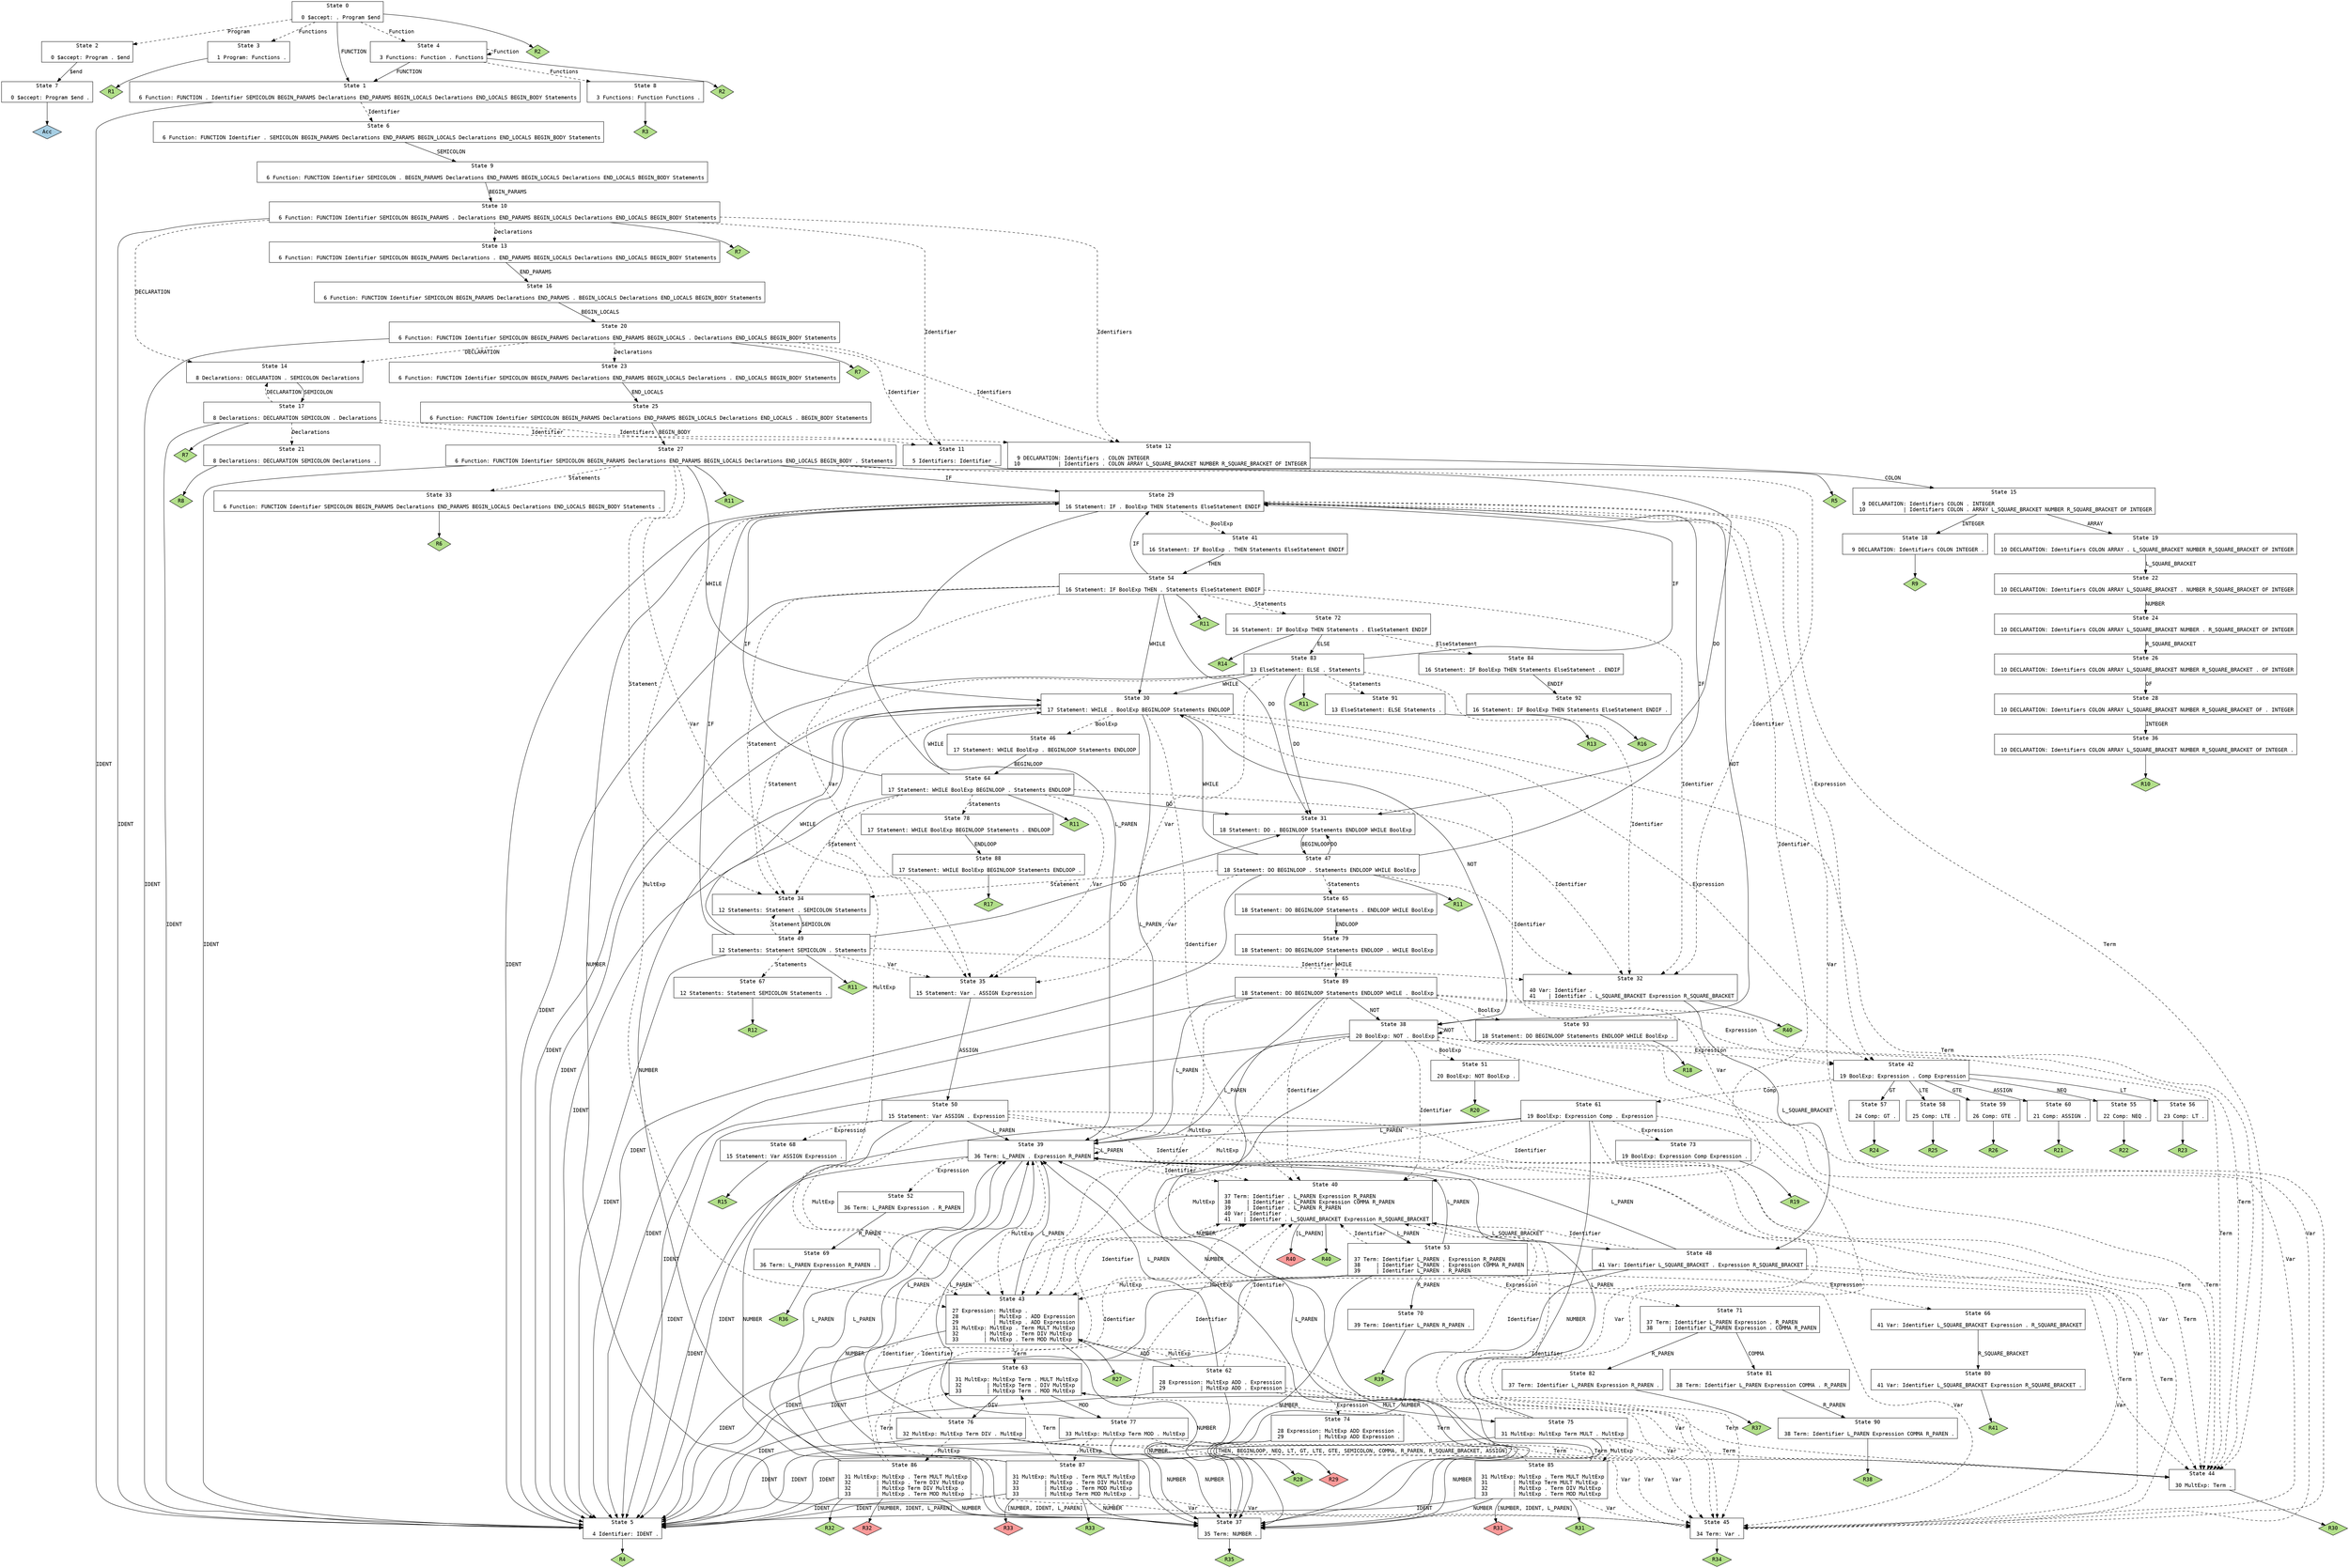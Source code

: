// Generated by GNU Bison 3.0.4.
// Report bugs to <bug-bison@gnu.org>.
// Home page: <http://www.gnu.org/software/bison/>.

digraph "miniL.y"
{
  node [fontname = courier, shape = box, colorscheme = paired6]
  edge [fontname = courier]

  0 [label="State 0\n\l  0 $accept: . Program $end\l"]
  0 -> 1 [style=solid label="FUNCTION"]
  0 -> 2 [style=dashed label="Program"]
  0 -> 3 [style=dashed label="Functions"]
  0 -> 4 [style=dashed label="Function"]
  0 -> "0R2" [style=solid]
 "0R2" [label="R2", fillcolor=3, shape=diamond, style=filled]
  1 [label="State 1\n\l  6 Function: FUNCTION . Identifier SEMICOLON BEGIN_PARAMS Declarations END_PARAMS BEGIN_LOCALS Declarations END_LOCALS BEGIN_BODY Statements\l"]
  1 -> 5 [style=solid label="IDENT"]
  1 -> 6 [style=dashed label="Identifier"]
  2 [label="State 2\n\l  0 $accept: Program . $end\l"]
  2 -> 7 [style=solid label="$end"]
  3 [label="State 3\n\l  1 Program: Functions .\l"]
  3 -> "3R1" [style=solid]
 "3R1" [label="R1", fillcolor=3, shape=diamond, style=filled]
  4 [label="State 4\n\l  3 Functions: Function . Functions\l"]
  4 -> 1 [style=solid label="FUNCTION"]
  4 -> 8 [style=dashed label="Functions"]
  4 -> 4 [style=dashed label="Function"]
  4 -> "4R2" [style=solid]
 "4R2" [label="R2", fillcolor=3, shape=diamond, style=filled]
  5 [label="State 5\n\l  4 Identifier: IDENT .\l"]
  5 -> "5R4" [style=solid]
 "5R4" [label="R4", fillcolor=3, shape=diamond, style=filled]
  6 [label="State 6\n\l  6 Function: FUNCTION Identifier . SEMICOLON BEGIN_PARAMS Declarations END_PARAMS BEGIN_LOCALS Declarations END_LOCALS BEGIN_BODY Statements\l"]
  6 -> 9 [style=solid label="SEMICOLON"]
  7 [label="State 7\n\l  0 $accept: Program $end .\l"]
  7 -> "7R0" [style=solid]
 "7R0" [label="Acc", fillcolor=1, shape=diamond, style=filled]
  8 [label="State 8\n\l  3 Functions: Function Functions .\l"]
  8 -> "8R3" [style=solid]
 "8R3" [label="R3", fillcolor=3, shape=diamond, style=filled]
  9 [label="State 9\n\l  6 Function: FUNCTION Identifier SEMICOLON . BEGIN_PARAMS Declarations END_PARAMS BEGIN_LOCALS Declarations END_LOCALS BEGIN_BODY Statements\l"]
  9 -> 10 [style=solid label="BEGIN_PARAMS"]
  10 [label="State 10\n\l  6 Function: FUNCTION Identifier SEMICOLON BEGIN_PARAMS . Declarations END_PARAMS BEGIN_LOCALS Declarations END_LOCALS BEGIN_BODY Statements\l"]
  10 -> 5 [style=solid label="IDENT"]
  10 -> 11 [style=dashed label="Identifier"]
  10 -> 12 [style=dashed label="Identifiers"]
  10 -> 13 [style=dashed label="Declarations"]
  10 -> 14 [style=dashed label="DECLARATION"]
  10 -> "10R7" [style=solid]
 "10R7" [label="R7", fillcolor=3, shape=diamond, style=filled]
  11 [label="State 11\n\l  5 Identifiers: Identifier .\l"]
  11 -> "11R5" [style=solid]
 "11R5" [label="R5", fillcolor=3, shape=diamond, style=filled]
  12 [label="State 12\n\l  9 DECLARATION: Identifiers . COLON INTEGER\l 10            | Identifiers . COLON ARRAY L_SQUARE_BRACKET NUMBER R_SQUARE_BRACKET OF INTEGER\l"]
  12 -> 15 [style=solid label="COLON"]
  13 [label="State 13\n\l  6 Function: FUNCTION Identifier SEMICOLON BEGIN_PARAMS Declarations . END_PARAMS BEGIN_LOCALS Declarations END_LOCALS BEGIN_BODY Statements\l"]
  13 -> 16 [style=solid label="END_PARAMS"]
  14 [label="State 14\n\l  8 Declarations: DECLARATION . SEMICOLON Declarations\l"]
  14 -> 17 [style=solid label="SEMICOLON"]
  15 [label="State 15\n\l  9 DECLARATION: Identifiers COLON . INTEGER\l 10            | Identifiers COLON . ARRAY L_SQUARE_BRACKET NUMBER R_SQUARE_BRACKET OF INTEGER\l"]
  15 -> 18 [style=solid label="INTEGER"]
  15 -> 19 [style=solid label="ARRAY"]
  16 [label="State 16\n\l  6 Function: FUNCTION Identifier SEMICOLON BEGIN_PARAMS Declarations END_PARAMS . BEGIN_LOCALS Declarations END_LOCALS BEGIN_BODY Statements\l"]
  16 -> 20 [style=solid label="BEGIN_LOCALS"]
  17 [label="State 17\n\l  8 Declarations: DECLARATION SEMICOLON . Declarations\l"]
  17 -> 5 [style=solid label="IDENT"]
  17 -> 11 [style=dashed label="Identifier"]
  17 -> 12 [style=dashed label="Identifiers"]
  17 -> 21 [style=dashed label="Declarations"]
  17 -> 14 [style=dashed label="DECLARATION"]
  17 -> "17R7" [style=solid]
 "17R7" [label="R7", fillcolor=3, shape=diamond, style=filled]
  18 [label="State 18\n\l  9 DECLARATION: Identifiers COLON INTEGER .\l"]
  18 -> "18R9" [style=solid]
 "18R9" [label="R9", fillcolor=3, shape=diamond, style=filled]
  19 [label="State 19\n\l 10 DECLARATION: Identifiers COLON ARRAY . L_SQUARE_BRACKET NUMBER R_SQUARE_BRACKET OF INTEGER\l"]
  19 -> 22 [style=solid label="L_SQUARE_BRACKET"]
  20 [label="State 20\n\l  6 Function: FUNCTION Identifier SEMICOLON BEGIN_PARAMS Declarations END_PARAMS BEGIN_LOCALS . Declarations END_LOCALS BEGIN_BODY Statements\l"]
  20 -> 5 [style=solid label="IDENT"]
  20 -> 11 [style=dashed label="Identifier"]
  20 -> 12 [style=dashed label="Identifiers"]
  20 -> 23 [style=dashed label="Declarations"]
  20 -> 14 [style=dashed label="DECLARATION"]
  20 -> "20R7" [style=solid]
 "20R7" [label="R7", fillcolor=3, shape=diamond, style=filled]
  21 [label="State 21\n\l  8 Declarations: DECLARATION SEMICOLON Declarations .\l"]
  21 -> "21R8" [style=solid]
 "21R8" [label="R8", fillcolor=3, shape=diamond, style=filled]
  22 [label="State 22\n\l 10 DECLARATION: Identifiers COLON ARRAY L_SQUARE_BRACKET . NUMBER R_SQUARE_BRACKET OF INTEGER\l"]
  22 -> 24 [style=solid label="NUMBER"]
  23 [label="State 23\n\l  6 Function: FUNCTION Identifier SEMICOLON BEGIN_PARAMS Declarations END_PARAMS BEGIN_LOCALS Declarations . END_LOCALS BEGIN_BODY Statements\l"]
  23 -> 25 [style=solid label="END_LOCALS"]
  24 [label="State 24\n\l 10 DECLARATION: Identifiers COLON ARRAY L_SQUARE_BRACKET NUMBER . R_SQUARE_BRACKET OF INTEGER\l"]
  24 -> 26 [style=solid label="R_SQUARE_BRACKET"]
  25 [label="State 25\n\l  6 Function: FUNCTION Identifier SEMICOLON BEGIN_PARAMS Declarations END_PARAMS BEGIN_LOCALS Declarations END_LOCALS . BEGIN_BODY Statements\l"]
  25 -> 27 [style=solid label="BEGIN_BODY"]
  26 [label="State 26\n\l 10 DECLARATION: Identifiers COLON ARRAY L_SQUARE_BRACKET NUMBER R_SQUARE_BRACKET . OF INTEGER\l"]
  26 -> 28 [style=solid label="OF"]
  27 [label="State 27\n\l  6 Function: FUNCTION Identifier SEMICOLON BEGIN_PARAMS Declarations END_PARAMS BEGIN_LOCALS Declarations END_LOCALS BEGIN_BODY . Statements\l"]
  27 -> 5 [style=solid label="IDENT"]
  27 -> 29 [style=solid label="IF"]
  27 -> 30 [style=solid label="WHILE"]
  27 -> 31 [style=solid label="DO"]
  27 -> 32 [style=dashed label="Identifier"]
  27 -> 33 [style=dashed label="Statements"]
  27 -> 34 [style=dashed label="Statement"]
  27 -> 35 [style=dashed label="Var"]
  27 -> "27R11" [style=solid]
 "27R11" [label="R11", fillcolor=3, shape=diamond, style=filled]
  28 [label="State 28\n\l 10 DECLARATION: Identifiers COLON ARRAY L_SQUARE_BRACKET NUMBER R_SQUARE_BRACKET OF . INTEGER\l"]
  28 -> 36 [style=solid label="INTEGER"]
  29 [label="State 29\n\l 16 Statement: IF . BoolExp THEN Statements ElseStatement ENDIF\l"]
  29 -> 37 [style=solid label="NUMBER"]
  29 -> 5 [style=solid label="IDENT"]
  29 -> 38 [style=solid label="NOT"]
  29 -> 39 [style=solid label="L_PAREN"]
  29 -> 40 [style=dashed label="Identifier"]
  29 -> 41 [style=dashed label="BoolExp"]
  29 -> 42 [style=dashed label="Expression"]
  29 -> 43 [style=dashed label="MultExp"]
  29 -> 44 [style=dashed label="Term"]
  29 -> 45 [style=dashed label="Var"]
  30 [label="State 30\n\l 17 Statement: WHILE . BoolExp BEGINLOOP Statements ENDLOOP\l"]
  30 -> 37 [style=solid label="NUMBER"]
  30 -> 5 [style=solid label="IDENT"]
  30 -> 38 [style=solid label="NOT"]
  30 -> 39 [style=solid label="L_PAREN"]
  30 -> 40 [style=dashed label="Identifier"]
  30 -> 46 [style=dashed label="BoolExp"]
  30 -> 42 [style=dashed label="Expression"]
  30 -> 43 [style=dashed label="MultExp"]
  30 -> 44 [style=dashed label="Term"]
  30 -> 45 [style=dashed label="Var"]
  31 [label="State 31\n\l 18 Statement: DO . BEGINLOOP Statements ENDLOOP WHILE BoolExp\l"]
  31 -> 47 [style=solid label="BEGINLOOP"]
  32 [label="State 32\n\l 40 Var: Identifier .\l 41    | Identifier . L_SQUARE_BRACKET Expression R_SQUARE_BRACKET\l"]
  32 -> 48 [style=solid label="L_SQUARE_BRACKET"]
  32 -> "32R40" [style=solid]
 "32R40" [label="R40", fillcolor=3, shape=diamond, style=filled]
  33 [label="State 33\n\l  6 Function: FUNCTION Identifier SEMICOLON BEGIN_PARAMS Declarations END_PARAMS BEGIN_LOCALS Declarations END_LOCALS BEGIN_BODY Statements .\l"]
  33 -> "33R6" [style=solid]
 "33R6" [label="R6", fillcolor=3, shape=diamond, style=filled]
  34 [label="State 34\n\l 12 Statements: Statement . SEMICOLON Statements\l"]
  34 -> 49 [style=solid label="SEMICOLON"]
  35 [label="State 35\n\l 15 Statement: Var . ASSIGN Expression\l"]
  35 -> 50 [style=solid label="ASSIGN"]
  36 [label="State 36\n\l 10 DECLARATION: Identifiers COLON ARRAY L_SQUARE_BRACKET NUMBER R_SQUARE_BRACKET OF INTEGER .\l"]
  36 -> "36R10" [style=solid]
 "36R10" [label="R10", fillcolor=3, shape=diamond, style=filled]
  37 [label="State 37\n\l 35 Term: NUMBER .\l"]
  37 -> "37R35" [style=solid]
 "37R35" [label="R35", fillcolor=3, shape=diamond, style=filled]
  38 [label="State 38\n\l 20 BoolExp: NOT . BoolExp\l"]
  38 -> 37 [style=solid label="NUMBER"]
  38 -> 5 [style=solid label="IDENT"]
  38 -> 38 [style=solid label="NOT"]
  38 -> 39 [style=solid label="L_PAREN"]
  38 -> 40 [style=dashed label="Identifier"]
  38 -> 51 [style=dashed label="BoolExp"]
  38 -> 42 [style=dashed label="Expression"]
  38 -> 43 [style=dashed label="MultExp"]
  38 -> 44 [style=dashed label="Term"]
  38 -> 45 [style=dashed label="Var"]
  39 [label="State 39\n\l 36 Term: L_PAREN . Expression R_PAREN\l"]
  39 -> 37 [style=solid label="NUMBER"]
  39 -> 5 [style=solid label="IDENT"]
  39 -> 39 [style=solid label="L_PAREN"]
  39 -> 40 [style=dashed label="Identifier"]
  39 -> 52 [style=dashed label="Expression"]
  39 -> 43 [style=dashed label="MultExp"]
  39 -> 44 [style=dashed label="Term"]
  39 -> 45 [style=dashed label="Var"]
  40 [label="State 40\n\l 37 Term: Identifier . L_PAREN Expression R_PAREN\l 38     | Identifier . L_PAREN Expression COMMA R_PAREN\l 39     | Identifier . L_PAREN R_PAREN\l 40 Var: Identifier .\l 41    | Identifier . L_SQUARE_BRACKET Expression R_SQUARE_BRACKET\l"]
  40 -> 53 [style=solid label="L_PAREN"]
  40 -> 48 [style=solid label="L_SQUARE_BRACKET"]
  40 -> "40R40d" [label="[L_PAREN]", style=solid]
 "40R40d" [label="R40", fillcolor=5, shape=diamond, style=filled]
  40 -> "40R40" [style=solid]
 "40R40" [label="R40", fillcolor=3, shape=diamond, style=filled]
  41 [label="State 41\n\l 16 Statement: IF BoolExp . THEN Statements ElseStatement ENDIF\l"]
  41 -> 54 [style=solid label="THEN"]
  42 [label="State 42\n\l 19 BoolExp: Expression . Comp Expression\l"]
  42 -> 55 [style=solid label="NEQ"]
  42 -> 56 [style=solid label="LT"]
  42 -> 57 [style=solid label="GT"]
  42 -> 58 [style=solid label="LTE"]
  42 -> 59 [style=solid label="GTE"]
  42 -> 60 [style=solid label="ASSIGN"]
  42 -> 61 [style=dashed label="Comp"]
  43 [label="State 43\n\l 27 Expression: MultExp .\l 28           | MultExp . ADD Expression\l 29           | MultExp . ADD Expression\l 31 MultExp: MultExp . Term MULT MultExp\l 32        | MultExp . Term DIV MultExp\l 33        | MultExp . Term MOD MultExp\l"]
  43 -> 37 [style=solid label="NUMBER"]
  43 -> 5 [style=solid label="IDENT"]
  43 -> 62 [style=solid label="ADD"]
  43 -> 39 [style=solid label="L_PAREN"]
  43 -> 40 [style=dashed label="Identifier"]
  43 -> 63 [style=dashed label="Term"]
  43 -> 45 [style=dashed label="Var"]
  43 -> "43R27" [style=solid]
 "43R27" [label="R27", fillcolor=3, shape=diamond, style=filled]
  44 [label="State 44\n\l 30 MultExp: Term .\l"]
  44 -> "44R30" [style=solid]
 "44R30" [label="R30", fillcolor=3, shape=diamond, style=filled]
  45 [label="State 45\n\l 34 Term: Var .\l"]
  45 -> "45R34" [style=solid]
 "45R34" [label="R34", fillcolor=3, shape=diamond, style=filled]
  46 [label="State 46\n\l 17 Statement: WHILE BoolExp . BEGINLOOP Statements ENDLOOP\l"]
  46 -> 64 [style=solid label="BEGINLOOP"]
  47 [label="State 47\n\l 18 Statement: DO BEGINLOOP . Statements ENDLOOP WHILE BoolExp\l"]
  47 -> 5 [style=solid label="IDENT"]
  47 -> 29 [style=solid label="IF"]
  47 -> 30 [style=solid label="WHILE"]
  47 -> 31 [style=solid label="DO"]
  47 -> 32 [style=dashed label="Identifier"]
  47 -> 65 [style=dashed label="Statements"]
  47 -> 34 [style=dashed label="Statement"]
  47 -> 35 [style=dashed label="Var"]
  47 -> "47R11" [style=solid]
 "47R11" [label="R11", fillcolor=3, shape=diamond, style=filled]
  48 [label="State 48\n\l 41 Var: Identifier L_SQUARE_BRACKET . Expression R_SQUARE_BRACKET\l"]
  48 -> 37 [style=solid label="NUMBER"]
  48 -> 5 [style=solid label="IDENT"]
  48 -> 39 [style=solid label="L_PAREN"]
  48 -> 40 [style=dashed label="Identifier"]
  48 -> 66 [style=dashed label="Expression"]
  48 -> 43 [style=dashed label="MultExp"]
  48 -> 44 [style=dashed label="Term"]
  48 -> 45 [style=dashed label="Var"]
  49 [label="State 49\n\l 12 Statements: Statement SEMICOLON . Statements\l"]
  49 -> 5 [style=solid label="IDENT"]
  49 -> 29 [style=solid label="IF"]
  49 -> 30 [style=solid label="WHILE"]
  49 -> 31 [style=solid label="DO"]
  49 -> 32 [style=dashed label="Identifier"]
  49 -> 67 [style=dashed label="Statements"]
  49 -> 34 [style=dashed label="Statement"]
  49 -> 35 [style=dashed label="Var"]
  49 -> "49R11" [style=solid]
 "49R11" [label="R11", fillcolor=3, shape=diamond, style=filled]
  50 [label="State 50\n\l 15 Statement: Var ASSIGN . Expression\l"]
  50 -> 37 [style=solid label="NUMBER"]
  50 -> 5 [style=solid label="IDENT"]
  50 -> 39 [style=solid label="L_PAREN"]
  50 -> 40 [style=dashed label="Identifier"]
  50 -> 68 [style=dashed label="Expression"]
  50 -> 43 [style=dashed label="MultExp"]
  50 -> 44 [style=dashed label="Term"]
  50 -> 45 [style=dashed label="Var"]
  51 [label="State 51\n\l 20 BoolExp: NOT BoolExp .\l"]
  51 -> "51R20" [style=solid]
 "51R20" [label="R20", fillcolor=3, shape=diamond, style=filled]
  52 [label="State 52\n\l 36 Term: L_PAREN Expression . R_PAREN\l"]
  52 -> 69 [style=solid label="R_PAREN"]
  53 [label="State 53\n\l 37 Term: Identifier L_PAREN . Expression R_PAREN\l 38     | Identifier L_PAREN . Expression COMMA R_PAREN\l 39     | Identifier L_PAREN . R_PAREN\l"]
  53 -> 37 [style=solid label="NUMBER"]
  53 -> 5 [style=solid label="IDENT"]
  53 -> 39 [style=solid label="L_PAREN"]
  53 -> 70 [style=solid label="R_PAREN"]
  53 -> 40 [style=dashed label="Identifier"]
  53 -> 71 [style=dashed label="Expression"]
  53 -> 43 [style=dashed label="MultExp"]
  53 -> 44 [style=dashed label="Term"]
  53 -> 45 [style=dashed label="Var"]
  54 [label="State 54\n\l 16 Statement: IF BoolExp THEN . Statements ElseStatement ENDIF\l"]
  54 -> 5 [style=solid label="IDENT"]
  54 -> 29 [style=solid label="IF"]
  54 -> 30 [style=solid label="WHILE"]
  54 -> 31 [style=solid label="DO"]
  54 -> 32 [style=dashed label="Identifier"]
  54 -> 72 [style=dashed label="Statements"]
  54 -> 34 [style=dashed label="Statement"]
  54 -> 35 [style=dashed label="Var"]
  54 -> "54R11" [style=solid]
 "54R11" [label="R11", fillcolor=3, shape=diamond, style=filled]
  55 [label="State 55\n\l 22 Comp: NEQ .\l"]
  55 -> "55R22" [style=solid]
 "55R22" [label="R22", fillcolor=3, shape=diamond, style=filled]
  56 [label="State 56\n\l 23 Comp: LT .\l"]
  56 -> "56R23" [style=solid]
 "56R23" [label="R23", fillcolor=3, shape=diamond, style=filled]
  57 [label="State 57\n\l 24 Comp: GT .\l"]
  57 -> "57R24" [style=solid]
 "57R24" [label="R24", fillcolor=3, shape=diamond, style=filled]
  58 [label="State 58\n\l 25 Comp: LTE .\l"]
  58 -> "58R25" [style=solid]
 "58R25" [label="R25", fillcolor=3, shape=diamond, style=filled]
  59 [label="State 59\n\l 26 Comp: GTE .\l"]
  59 -> "59R26" [style=solid]
 "59R26" [label="R26", fillcolor=3, shape=diamond, style=filled]
  60 [label="State 60\n\l 21 Comp: ASSIGN .\l"]
  60 -> "60R21" [style=solid]
 "60R21" [label="R21", fillcolor=3, shape=diamond, style=filled]
  61 [label="State 61\n\l 19 BoolExp: Expression Comp . Expression\l"]
  61 -> 37 [style=solid label="NUMBER"]
  61 -> 5 [style=solid label="IDENT"]
  61 -> 39 [style=solid label="L_PAREN"]
  61 -> 40 [style=dashed label="Identifier"]
  61 -> 73 [style=dashed label="Expression"]
  61 -> 43 [style=dashed label="MultExp"]
  61 -> 44 [style=dashed label="Term"]
  61 -> 45 [style=dashed label="Var"]
  62 [label="State 62\n\l 28 Expression: MultExp ADD . Expression\l 29           | MultExp ADD . Expression\l"]
  62 -> 37 [style=solid label="NUMBER"]
  62 -> 5 [style=solid label="IDENT"]
  62 -> 39 [style=solid label="L_PAREN"]
  62 -> 40 [style=dashed label="Identifier"]
  62 -> 74 [style=dashed label="Expression"]
  62 -> 43 [style=dashed label="MultExp"]
  62 -> 44 [style=dashed label="Term"]
  62 -> 45 [style=dashed label="Var"]
  63 [label="State 63\n\l 31 MultExp: MultExp Term . MULT MultExp\l 32        | MultExp Term . DIV MultExp\l 33        | MultExp Term . MOD MultExp\l"]
  63 -> 75 [style=solid label="MULT"]
  63 -> 76 [style=solid label="DIV"]
  63 -> 77 [style=solid label="MOD"]
  64 [label="State 64\n\l 17 Statement: WHILE BoolExp BEGINLOOP . Statements ENDLOOP\l"]
  64 -> 5 [style=solid label="IDENT"]
  64 -> 29 [style=solid label="IF"]
  64 -> 30 [style=solid label="WHILE"]
  64 -> 31 [style=solid label="DO"]
  64 -> 32 [style=dashed label="Identifier"]
  64 -> 78 [style=dashed label="Statements"]
  64 -> 34 [style=dashed label="Statement"]
  64 -> 35 [style=dashed label="Var"]
  64 -> "64R11" [style=solid]
 "64R11" [label="R11", fillcolor=3, shape=diamond, style=filled]
  65 [label="State 65\n\l 18 Statement: DO BEGINLOOP Statements . ENDLOOP WHILE BoolExp\l"]
  65 -> 79 [style=solid label="ENDLOOP"]
  66 [label="State 66\n\l 41 Var: Identifier L_SQUARE_BRACKET Expression . R_SQUARE_BRACKET\l"]
  66 -> 80 [style=solid label="R_SQUARE_BRACKET"]
  67 [label="State 67\n\l 12 Statements: Statement SEMICOLON Statements .\l"]
  67 -> "67R12" [style=solid]
 "67R12" [label="R12", fillcolor=3, shape=diamond, style=filled]
  68 [label="State 68\n\l 15 Statement: Var ASSIGN Expression .\l"]
  68 -> "68R15" [style=solid]
 "68R15" [label="R15", fillcolor=3, shape=diamond, style=filled]
  69 [label="State 69\n\l 36 Term: L_PAREN Expression R_PAREN .\l"]
  69 -> "69R36" [style=solid]
 "69R36" [label="R36", fillcolor=3, shape=diamond, style=filled]
  70 [label="State 70\n\l 39 Term: Identifier L_PAREN R_PAREN .\l"]
  70 -> "70R39" [style=solid]
 "70R39" [label="R39", fillcolor=3, shape=diamond, style=filled]
  71 [label="State 71\n\l 37 Term: Identifier L_PAREN Expression . R_PAREN\l 38     | Identifier L_PAREN Expression . COMMA R_PAREN\l"]
  71 -> 81 [style=solid label="COMMA"]
  71 -> 82 [style=solid label="R_PAREN"]
  72 [label="State 72\n\l 16 Statement: IF BoolExp THEN Statements . ElseStatement ENDIF\l"]
  72 -> 83 [style=solid label="ELSE"]
  72 -> 84 [style=dashed label="ElseStatement"]
  72 -> "72R14" [style=solid]
 "72R14" [label="R14", fillcolor=3, shape=diamond, style=filled]
  73 [label="State 73\n\l 19 BoolExp: Expression Comp Expression .\l"]
  73 -> "73R19" [style=solid]
 "73R19" [label="R19", fillcolor=3, shape=diamond, style=filled]
  74 [label="State 74\n\l 28 Expression: MultExp ADD Expression .\l 29           | MultExp ADD Expression .\l"]
  74 -> "74R28" [style=solid]
 "74R28" [label="R28", fillcolor=3, shape=diamond, style=filled]
  74 -> "74R29d" [label="[THEN, BEGINLOOP, NEQ, LT, GT, LTE, GTE, SEMICOLON, COMMA, R_PAREN, R_SQUARE_BRACKET, ASSIGN]", style=solid]
 "74R29d" [label="R29", fillcolor=5, shape=diamond, style=filled]
  75 [label="State 75\n\l 31 MultExp: MultExp Term MULT . MultExp\l"]
  75 -> 37 [style=solid label="NUMBER"]
  75 -> 5 [style=solid label="IDENT"]
  75 -> 39 [style=solid label="L_PAREN"]
  75 -> 40 [style=dashed label="Identifier"]
  75 -> 85 [style=dashed label="MultExp"]
  75 -> 44 [style=dashed label="Term"]
  75 -> 45 [style=dashed label="Var"]
  76 [label="State 76\n\l 32 MultExp: MultExp Term DIV . MultExp\l"]
  76 -> 37 [style=solid label="NUMBER"]
  76 -> 5 [style=solid label="IDENT"]
  76 -> 39 [style=solid label="L_PAREN"]
  76 -> 40 [style=dashed label="Identifier"]
  76 -> 86 [style=dashed label="MultExp"]
  76 -> 44 [style=dashed label="Term"]
  76 -> 45 [style=dashed label="Var"]
  77 [label="State 77\n\l 33 MultExp: MultExp Term MOD . MultExp\l"]
  77 -> 37 [style=solid label="NUMBER"]
  77 -> 5 [style=solid label="IDENT"]
  77 -> 39 [style=solid label="L_PAREN"]
  77 -> 40 [style=dashed label="Identifier"]
  77 -> 87 [style=dashed label="MultExp"]
  77 -> 44 [style=dashed label="Term"]
  77 -> 45 [style=dashed label="Var"]
  78 [label="State 78\n\l 17 Statement: WHILE BoolExp BEGINLOOP Statements . ENDLOOP\l"]
  78 -> 88 [style=solid label="ENDLOOP"]
  79 [label="State 79\n\l 18 Statement: DO BEGINLOOP Statements ENDLOOP . WHILE BoolExp\l"]
  79 -> 89 [style=solid label="WHILE"]
  80 [label="State 80\n\l 41 Var: Identifier L_SQUARE_BRACKET Expression R_SQUARE_BRACKET .\l"]
  80 -> "80R41" [style=solid]
 "80R41" [label="R41", fillcolor=3, shape=diamond, style=filled]
  81 [label="State 81\n\l 38 Term: Identifier L_PAREN Expression COMMA . R_PAREN\l"]
  81 -> 90 [style=solid label="R_PAREN"]
  82 [label="State 82\n\l 37 Term: Identifier L_PAREN Expression R_PAREN .\l"]
  82 -> "82R37" [style=solid]
 "82R37" [label="R37", fillcolor=3, shape=diamond, style=filled]
  83 [label="State 83\n\l 13 ElseStatement: ELSE . Statements\l"]
  83 -> 5 [style=solid label="IDENT"]
  83 -> 29 [style=solid label="IF"]
  83 -> 30 [style=solid label="WHILE"]
  83 -> 31 [style=solid label="DO"]
  83 -> 32 [style=dashed label="Identifier"]
  83 -> 91 [style=dashed label="Statements"]
  83 -> 34 [style=dashed label="Statement"]
  83 -> 35 [style=dashed label="Var"]
  83 -> "83R11" [style=solid]
 "83R11" [label="R11", fillcolor=3, shape=diamond, style=filled]
  84 [label="State 84\n\l 16 Statement: IF BoolExp THEN Statements ElseStatement . ENDIF\l"]
  84 -> 92 [style=solid label="ENDIF"]
  85 [label="State 85\n\l 31 MultExp: MultExp . Term MULT MultExp\l 31        | MultExp Term MULT MultExp .\l 32        | MultExp . Term DIV MultExp\l 33        | MultExp . Term MOD MultExp\l"]
  85 -> 37 [style=solid label="NUMBER"]
  85 -> 5 [style=solid label="IDENT"]
  85 -> 39 [style=solid label="L_PAREN"]
  85 -> 40 [style=dashed label="Identifier"]
  85 -> 63 [style=dashed label="Term"]
  85 -> 45 [style=dashed label="Var"]
  85 -> "85R31d" [label="[NUMBER, IDENT, L_PAREN]", style=solid]
 "85R31d" [label="R31", fillcolor=5, shape=diamond, style=filled]
  85 -> "85R31" [style=solid]
 "85R31" [label="R31", fillcolor=3, shape=diamond, style=filled]
  86 [label="State 86\n\l 31 MultExp: MultExp . Term MULT MultExp\l 32        | MultExp . Term DIV MultExp\l 32        | MultExp Term DIV MultExp .\l 33        | MultExp . Term MOD MultExp\l"]
  86 -> 37 [style=solid label="NUMBER"]
  86 -> 5 [style=solid label="IDENT"]
  86 -> 39 [style=solid label="L_PAREN"]
  86 -> 40 [style=dashed label="Identifier"]
  86 -> 63 [style=dashed label="Term"]
  86 -> 45 [style=dashed label="Var"]
  86 -> "86R32d" [label="[NUMBER, IDENT, L_PAREN]", style=solid]
 "86R32d" [label="R32", fillcolor=5, shape=diamond, style=filled]
  86 -> "86R32" [style=solid]
 "86R32" [label="R32", fillcolor=3, shape=diamond, style=filled]
  87 [label="State 87\n\l 31 MultExp: MultExp . Term MULT MultExp\l 32        | MultExp . Term DIV MultExp\l 33        | MultExp . Term MOD MultExp\l 33        | MultExp Term MOD MultExp .\l"]
  87 -> 37 [style=solid label="NUMBER"]
  87 -> 5 [style=solid label="IDENT"]
  87 -> 39 [style=solid label="L_PAREN"]
  87 -> 40 [style=dashed label="Identifier"]
  87 -> 63 [style=dashed label="Term"]
  87 -> 45 [style=dashed label="Var"]
  87 -> "87R33d" [label="[NUMBER, IDENT, L_PAREN]", style=solid]
 "87R33d" [label="R33", fillcolor=5, shape=diamond, style=filled]
  87 -> "87R33" [style=solid]
 "87R33" [label="R33", fillcolor=3, shape=diamond, style=filled]
  88 [label="State 88\n\l 17 Statement: WHILE BoolExp BEGINLOOP Statements ENDLOOP .\l"]
  88 -> "88R17" [style=solid]
 "88R17" [label="R17", fillcolor=3, shape=diamond, style=filled]
  89 [label="State 89\n\l 18 Statement: DO BEGINLOOP Statements ENDLOOP WHILE . BoolExp\l"]
  89 -> 37 [style=solid label="NUMBER"]
  89 -> 5 [style=solid label="IDENT"]
  89 -> 38 [style=solid label="NOT"]
  89 -> 39 [style=solid label="L_PAREN"]
  89 -> 40 [style=dashed label="Identifier"]
  89 -> 93 [style=dashed label="BoolExp"]
  89 -> 42 [style=dashed label="Expression"]
  89 -> 43 [style=dashed label="MultExp"]
  89 -> 44 [style=dashed label="Term"]
  89 -> 45 [style=dashed label="Var"]
  90 [label="State 90\n\l 38 Term: Identifier L_PAREN Expression COMMA R_PAREN .\l"]
  90 -> "90R38" [style=solid]
 "90R38" [label="R38", fillcolor=3, shape=diamond, style=filled]
  91 [label="State 91\n\l 13 ElseStatement: ELSE Statements .\l"]
  91 -> "91R13" [style=solid]
 "91R13" [label="R13", fillcolor=3, shape=diamond, style=filled]
  92 [label="State 92\n\l 16 Statement: IF BoolExp THEN Statements ElseStatement ENDIF .\l"]
  92 -> "92R16" [style=solid]
 "92R16" [label="R16", fillcolor=3, shape=diamond, style=filled]
  93 [label="State 93\n\l 18 Statement: DO BEGINLOOP Statements ENDLOOP WHILE BoolExp .\l"]
  93 -> "93R18" [style=solid]
 "93R18" [label="R18", fillcolor=3, shape=diamond, style=filled]
}
